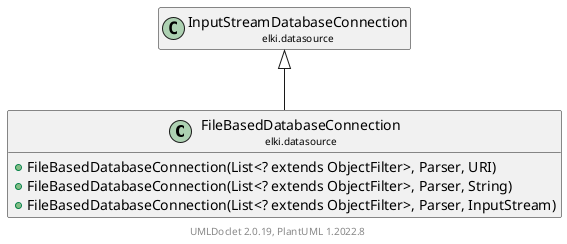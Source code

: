 @startuml
    remove .*\.(Instance|Par|Parameterizer|Factory)$
    set namespaceSeparator none
    hide empty fields
    hide empty methods

    class "<size:14>FileBasedDatabaseConnection\n<size:10>elki.datasource" as elki.datasource.FileBasedDatabaseConnection [[FileBasedDatabaseConnection.html]] {
        +FileBasedDatabaseConnection(List<? extends ObjectFilter>, Parser, URI)
        +FileBasedDatabaseConnection(List<? extends ObjectFilter>, Parser, String)
        +FileBasedDatabaseConnection(List<? extends ObjectFilter>, Parser, InputStream)
    }

    class "<size:14>InputStreamDatabaseConnection\n<size:10>elki.datasource" as elki.datasource.InputStreamDatabaseConnection [[InputStreamDatabaseConnection.html]]
    class "<size:14>FileBasedDatabaseConnection.Par\n<size:10>elki.datasource" as elki.datasource.FileBasedDatabaseConnection.Par [[FileBasedDatabaseConnection.Par.html]]

    elki.datasource.InputStreamDatabaseConnection <|-- elki.datasource.FileBasedDatabaseConnection
    elki.datasource.FileBasedDatabaseConnection +-- elki.datasource.FileBasedDatabaseConnection.Par

    center footer UMLDoclet 2.0.19, PlantUML 1.2022.8
@enduml
